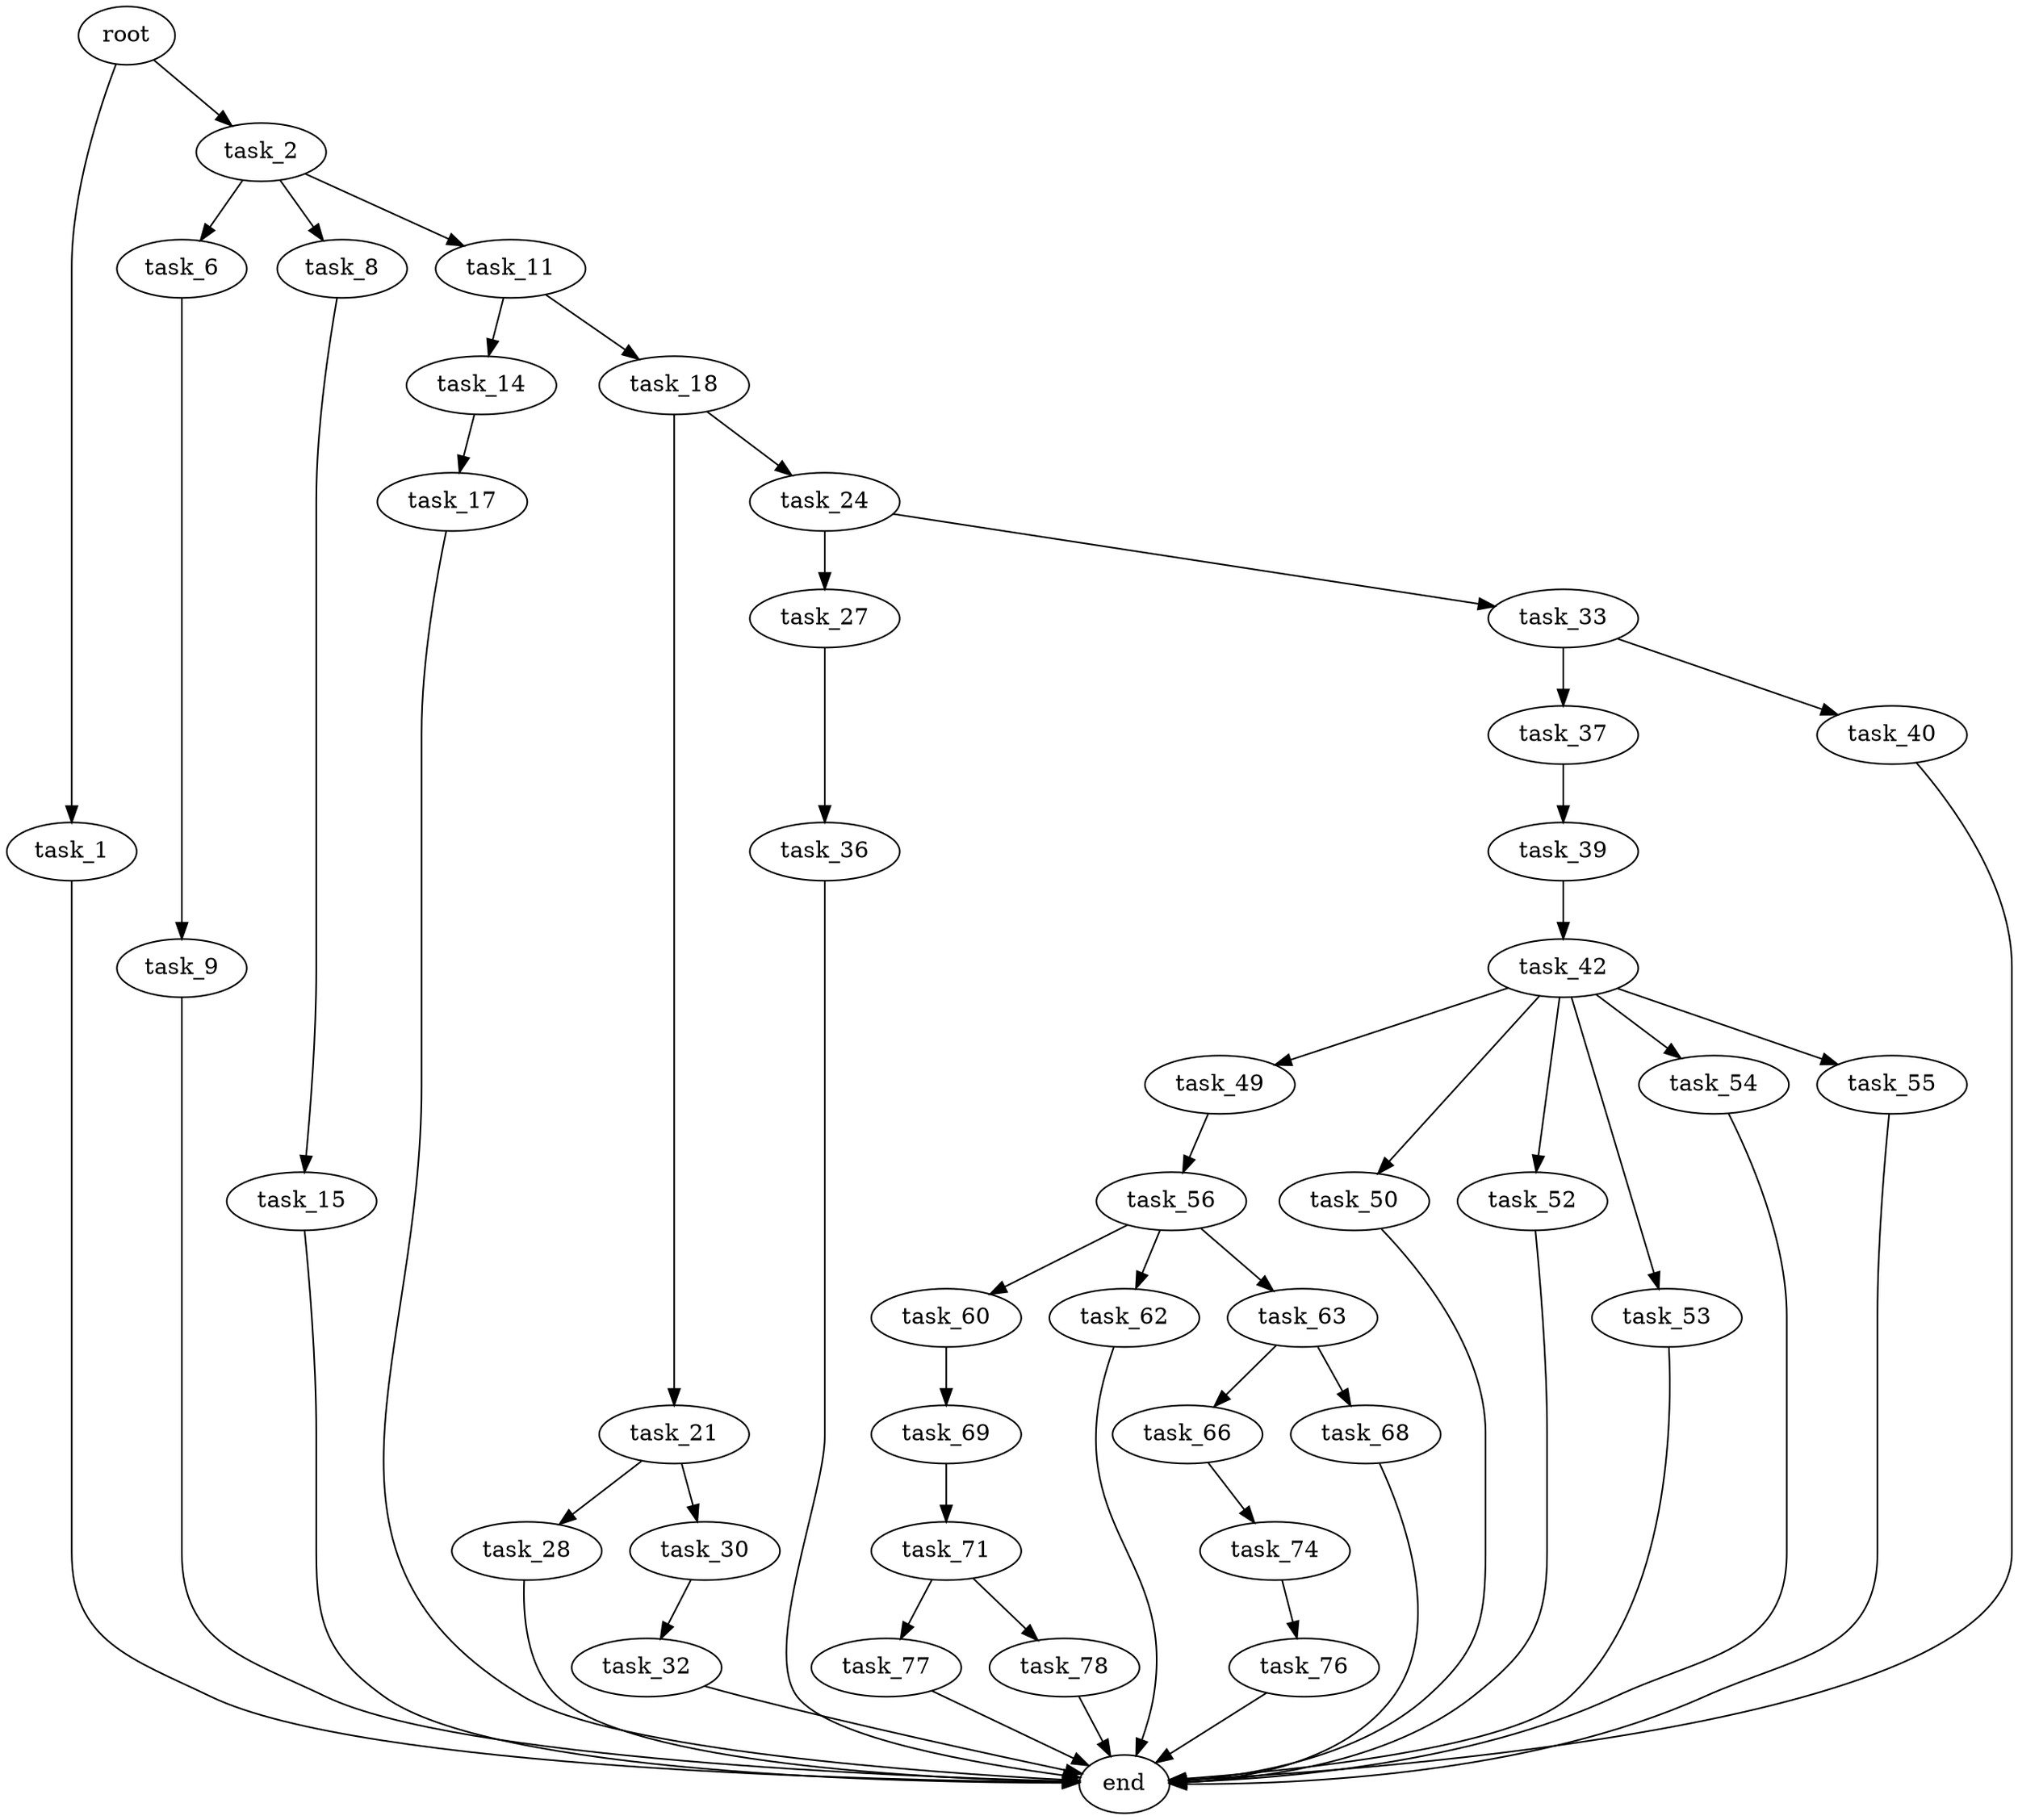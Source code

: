 digraph G {
  root [size="0.000000"];
  task_1 [size="544790304773.000000"];
  task_2 [size="368293445632.000000"];
  task_6 [size="82362324636.000000"];
  task_8 [size="2432525046.000000"];
  task_9 [size="28991029248.000000"];
  task_11 [size="353834332.000000"];
  task_14 [size="6199095621.000000"];
  task_15 [size="68719476736.000000"];
  task_17 [size="601287724098.000000"];
  task_18 [size="11987302902.000000"];
  task_21 [size="45106393931.000000"];
  task_24 [size="24969556166.000000"];
  task_27 [size="17709806340.000000"];
  task_28 [size="295444779357.000000"];
  task_30 [size="134217728000.000000"];
  task_32 [size="1755126994.000000"];
  task_33 [size="161665547559.000000"];
  task_36 [size="8589934592.000000"];
  task_37 [size="15917352594.000000"];
  task_39 [size="31610831633.000000"];
  task_40 [size="34440750609.000000"];
  task_42 [size="8554240677.000000"];
  task_49 [size="5461721334.000000"];
  task_50 [size="16216833882.000000"];
  task_52 [size="410099453130.000000"];
  task_53 [size="20583396606.000000"];
  task_54 [size="16748081720.000000"];
  task_55 [size="68719476736.000000"];
  task_56 [size="8589934592.000000"];
  task_60 [size="664453443761.000000"];
  task_62 [size="13071955605.000000"];
  task_63 [size="1047126142653.000000"];
  task_66 [size="217572370183.000000"];
  task_68 [size="1127768677.000000"];
  task_69 [size="195011771983.000000"];
  task_71 [size="1402328947.000000"];
  task_74 [size="1073741824000.000000"];
  task_76 [size="100187343646.000000"];
  task_77 [size="61660584069.000000"];
  task_78 [size="971013754.000000"];
  end [size="0.000000"];

  root -> task_1 [size="1.000000"];
  root -> task_2 [size="1.000000"];
  task_1 -> end [size="1.000000"];
  task_2 -> task_6 [size="411041792.000000"];
  task_2 -> task_8 [size="411041792.000000"];
  task_2 -> task_11 [size="411041792.000000"];
  task_6 -> task_9 [size="75497472.000000"];
  task_8 -> task_15 [size="75497472.000000"];
  task_9 -> end [size="1.000000"];
  task_11 -> task_14 [size="33554432.000000"];
  task_11 -> task_18 [size="33554432.000000"];
  task_14 -> task_17 [size="134217728.000000"];
  task_15 -> end [size="1.000000"];
  task_17 -> end [size="1.000000"];
  task_18 -> task_21 [size="301989888.000000"];
  task_18 -> task_24 [size="301989888.000000"];
  task_21 -> task_28 [size="134217728.000000"];
  task_21 -> task_30 [size="134217728.000000"];
  task_24 -> task_27 [size="33554432.000000"];
  task_24 -> task_33 [size="33554432.000000"];
  task_27 -> task_36 [size="536870912.000000"];
  task_28 -> end [size="1.000000"];
  task_30 -> task_32 [size="209715200.000000"];
  task_32 -> end [size="1.000000"];
  task_33 -> task_37 [size="301989888.000000"];
  task_33 -> task_40 [size="301989888.000000"];
  task_36 -> end [size="1.000000"];
  task_37 -> task_39 [size="536870912.000000"];
  task_39 -> task_42 [size="33554432.000000"];
  task_40 -> end [size="1.000000"];
  task_42 -> task_49 [size="536870912.000000"];
  task_42 -> task_50 [size="536870912.000000"];
  task_42 -> task_52 [size="536870912.000000"];
  task_42 -> task_53 [size="536870912.000000"];
  task_42 -> task_54 [size="536870912.000000"];
  task_42 -> task_55 [size="536870912.000000"];
  task_49 -> task_56 [size="411041792.000000"];
  task_50 -> end [size="1.000000"];
  task_52 -> end [size="1.000000"];
  task_53 -> end [size="1.000000"];
  task_54 -> end [size="1.000000"];
  task_55 -> end [size="1.000000"];
  task_56 -> task_60 [size="33554432.000000"];
  task_56 -> task_62 [size="33554432.000000"];
  task_56 -> task_63 [size="33554432.000000"];
  task_60 -> task_69 [size="411041792.000000"];
  task_62 -> end [size="1.000000"];
  task_63 -> task_66 [size="679477248.000000"];
  task_63 -> task_68 [size="679477248.000000"];
  task_66 -> task_74 [size="838860800.000000"];
  task_68 -> end [size="1.000000"];
  task_69 -> task_71 [size="411041792.000000"];
  task_71 -> task_77 [size="75497472.000000"];
  task_71 -> task_78 [size="75497472.000000"];
  task_74 -> task_76 [size="838860800.000000"];
  task_76 -> end [size="1.000000"];
  task_77 -> end [size="1.000000"];
  task_78 -> end [size="1.000000"];
}
